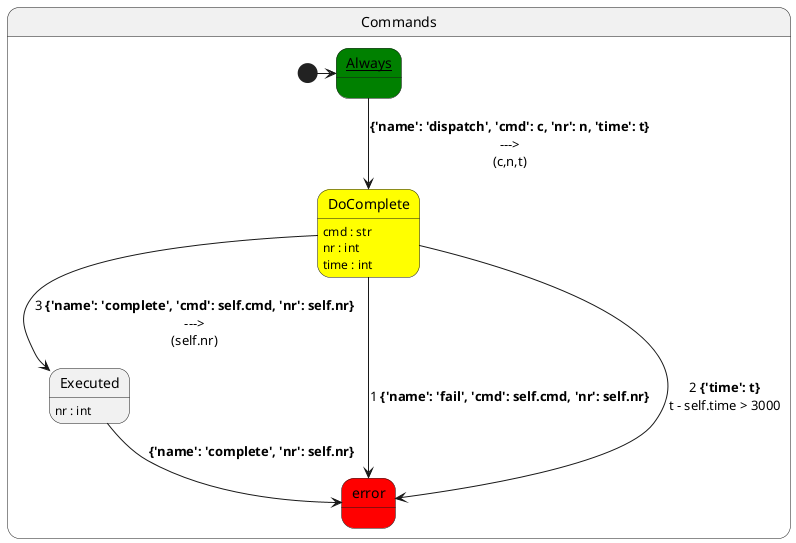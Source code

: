 @startuml
state Commands{
  [*] -> __Always__
  state __Always__ #green
  state DoComplete #yellow : cmd : str\nnr : int\ntime : int
  state Executed : nr : int
  __Always__ --> DoComplete : **{'name': 'dispatch', 'cmd': c, 'nr': n, 'time': t}**\n--->\n(c,n,t)
  state error #red
  DoComplete --> error : 1 **{'name': 'fail', 'cmd': self.cmd, 'nr': self.nr}**
  state error #red
  DoComplete --> error : 2 **{'time': t}**\nt - self.time > 3000
  DoComplete --> Executed : 3 **{'name': 'complete', 'cmd': self.cmd, 'nr': self.nr}**\n--->\n(self.nr)
  state error #red
  Executed --> error : **{'name': 'complete', 'nr': self.nr}**
}
@enduml